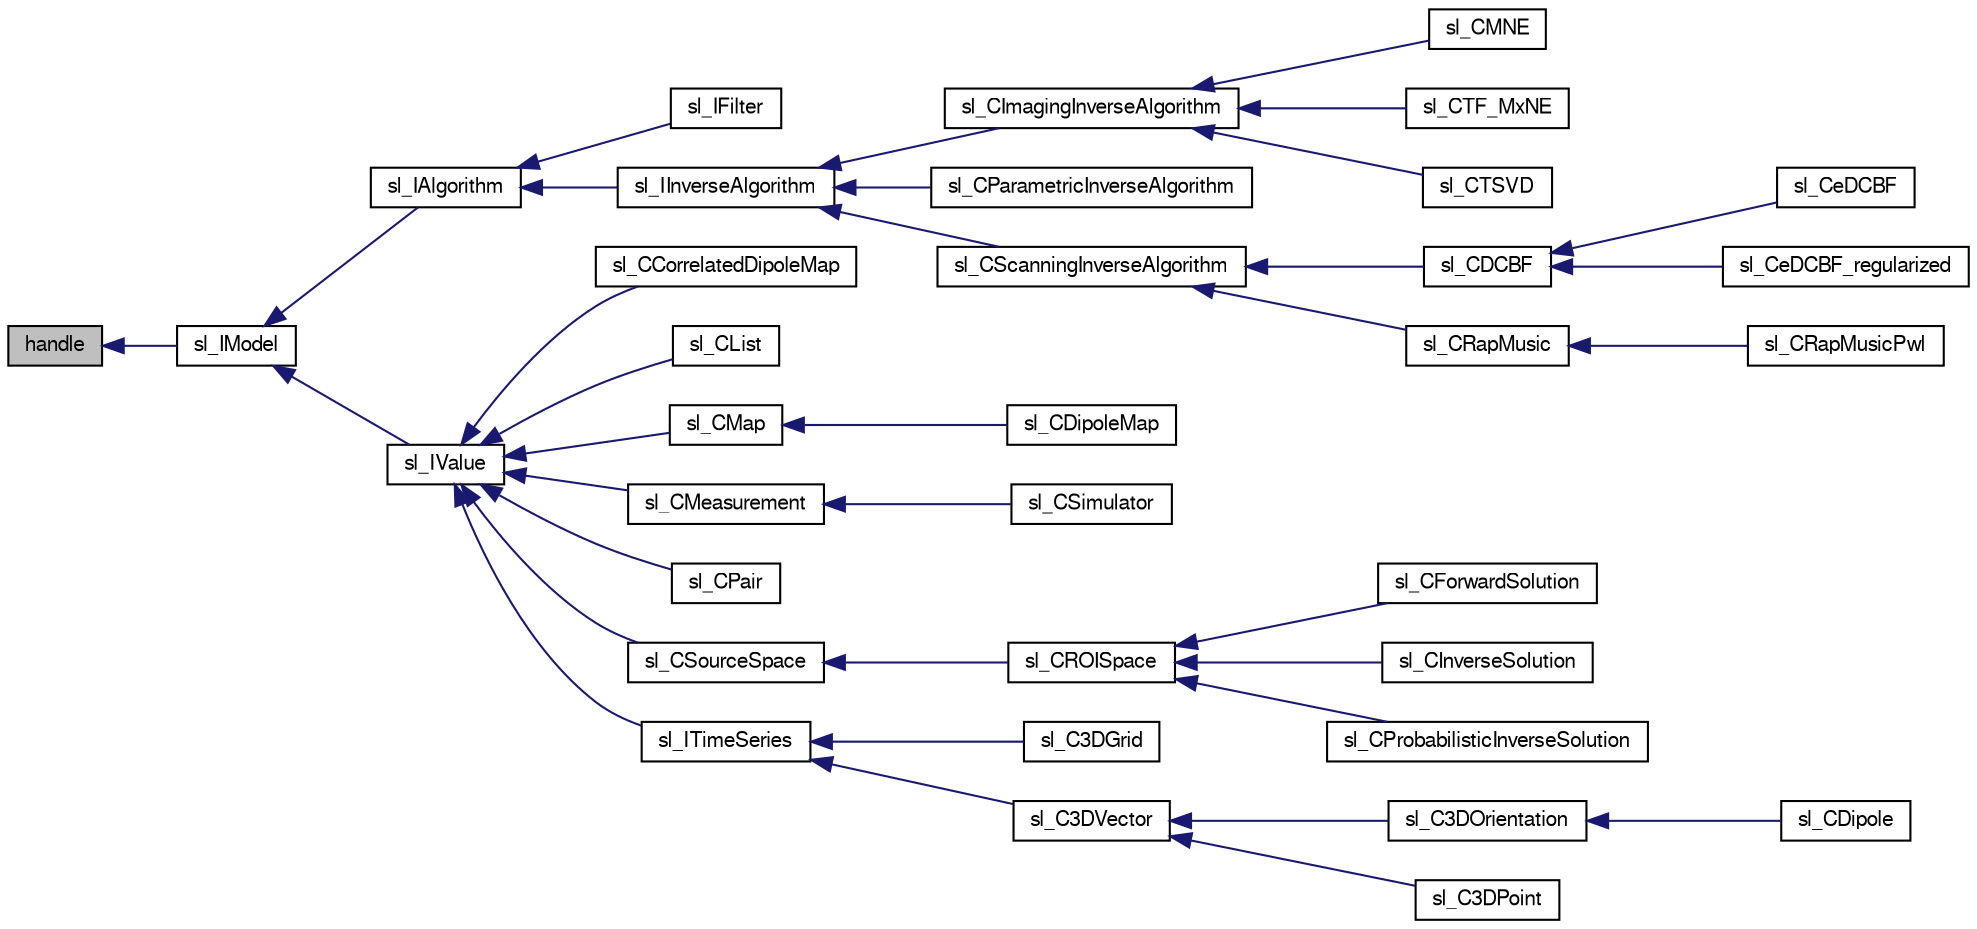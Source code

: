 digraph G
{
  edge [fontname="FreeSans",fontsize="10",labelfontname="FreeSans",labelfontsize="10"];
  node [fontname="FreeSans",fontsize="10",shape=record];
  rankdir="LR";
  Node1 [label="handle",height=0.2,width=0.4,color="black", fillcolor="grey75", style="filled" fontcolor="black"];
  Node1 -> Node2 [dir="back",color="midnightblue",fontsize="10",style="solid",fontname="FreeSans"];
  Node2 [label="sl_IModel",height=0.2,width=0.4,color="black", fillcolor="white", style="filled",URL="$classsl___i_model.html",tooltip="ToDo Summary of this class."];
  Node2 -> Node3 [dir="back",color="midnightblue",fontsize="10",style="solid",fontname="FreeSans"];
  Node3 [label="sl_IAlgorithm",height=0.2,width=0.4,color="black", fillcolor="white", style="filled",URL="$classsl___i_algorithm.html",tooltip="ToDo Summary of this class."];
  Node3 -> Node4 [dir="back",color="midnightblue",fontsize="10",style="solid",fontname="FreeSans"];
  Node4 [label="sl_IFilter",height=0.2,width=0.4,color="black", fillcolor="white", style="filled",URL="$classsl___i_filter.html",tooltip="ToDo Summary of this class."];
  Node3 -> Node5 [dir="back",color="midnightblue",fontsize="10",style="solid",fontname="FreeSans"];
  Node5 [label="sl_IInverseAlgorithm",height=0.2,width=0.4,color="black", fillcolor="white", style="filled",URL="$classsl___i_inverse_algorithm.html",tooltip="ToDo Summary of this class."];
  Node5 -> Node6 [dir="back",color="midnightblue",fontsize="10",style="solid",fontname="FreeSans"];
  Node6 [label="sl_CImagingInverseAlgorithm",height=0.2,width=0.4,color="black", fillcolor="white", style="filled",URL="$classsl___c_imaging_inverse_algorithm.html",tooltip="ToDo Summary of this class."];
  Node6 -> Node7 [dir="back",color="midnightblue",fontsize="10",style="solid",fontname="FreeSans"];
  Node7 [label="sl_CMNE",height=0.2,width=0.4,color="black", fillcolor="white", style="filled",URL="$classsl___c_m_n_e.html"];
  Node6 -> Node8 [dir="back",color="midnightblue",fontsize="10",style="solid",fontname="FreeSans"];
  Node8 [label="sl_CTF_MxNE",height=0.2,width=0.4,color="black", fillcolor="white", style="filled",URL="$classsl___c_t_f___mx_n_e.html",tooltip="The sl_CList class provides TF_MxNE algorithm."];
  Node6 -> Node9 [dir="back",color="midnightblue",fontsize="10",style="solid",fontname="FreeSans"];
  Node9 [label="sl_CTSVD",height=0.2,width=0.4,color="black", fillcolor="white", style="filled",URL="$classsl___c_t_s_v_d.html"];
  Node5 -> Node10 [dir="back",color="midnightblue",fontsize="10",style="solid",fontname="FreeSans"];
  Node10 [label="sl_CParametricInverseAlgorithm",height=0.2,width=0.4,color="black", fillcolor="white", style="filled",URL="$classsl___c_parametric_inverse_algorithm.html",tooltip="ToDo Summary of this class."];
  Node5 -> Node11 [dir="back",color="midnightblue",fontsize="10",style="solid",fontname="FreeSans"];
  Node11 [label="sl_CScanningInverseAlgorithm",height=0.2,width=0.4,color="black", fillcolor="white", style="filled",URL="$classsl___c_scanning_inverse_algorithm.html",tooltip="ToDo Summary of this class."];
  Node11 -> Node12 [dir="back",color="midnightblue",fontsize="10",style="solid",fontname="FreeSans"];
  Node12 [label="sl_CDCBF",height=0.2,width=0.4,color="black", fillcolor="white", style="filled",URL="$classsl___c_d_c_b_f.html",tooltip="This class holds the functions of the DCBF."];
  Node12 -> Node13 [dir="back",color="midnightblue",fontsize="10",style="solid",fontname="FreeSans"];
  Node13 [label="sl_CeDCBF",height=0.2,width=0.4,color="black", fillcolor="white", style="filled",URL="$classsl___ce_d_c_b_f.html",tooltip="This class holds the functions of the eDCBF."];
  Node12 -> Node14 [dir="back",color="midnightblue",fontsize="10",style="solid",fontname="FreeSans"];
  Node14 [label="sl_CeDCBF_regularized",height=0.2,width=0.4,color="black", fillcolor="white", style="filled",URL="$classsl___ce_d_c_b_f__regularized.html",tooltip="File used to show an example of class description."];
  Node11 -> Node15 [dir="back",color="midnightblue",fontsize="10",style="solid",fontname="FreeSans"];
  Node15 [label="sl_CRapMusic",height=0.2,width=0.4,color="black", fillcolor="white", style="filled",URL="$classsl___c_rap_music.html",tooltip="Summary of this class goes here."];
  Node15 -> Node16 [dir="back",color="midnightblue",fontsize="10",style="solid",fontname="FreeSans"];
  Node16 [label="sl_CRapMusicPwl",height=0.2,width=0.4,color="black", fillcolor="white", style="filled",URL="$classsl___c_rap_music_pwl.html",tooltip="Summary of this class goes here."];
  Node2 -> Node17 [dir="back",color="midnightblue",fontsize="10",style="solid",fontname="FreeSans"];
  Node17 [label="sl_IValue",height=0.2,width=0.4,color="black", fillcolor="white", style="filled",URL="$classsl___i_value.html",tooltip="ToDo Summary of this class."];
  Node17 -> Node18 [dir="back",color="midnightblue",fontsize="10",style="solid",fontname="FreeSans"];
  Node18 [label="sl_CCorrelatedDipoleMap",height=0.2,width=0.4,color="black", fillcolor="white", style="filled",URL="$classsl___c_correlated_dipole_map.html",tooltip="ToDo Summary of this class."];
  Node17 -> Node19 [dir="back",color="midnightblue",fontsize="10",style="solid",fontname="FreeSans"];
  Node19 [label="sl_CList",height=0.2,width=0.4,color="black", fillcolor="white", style="filled",URL="$classsl___c_list.html",tooltip="The sl_CList class provides lists."];
  Node17 -> Node20 [dir="back",color="midnightblue",fontsize="10",style="solid",fontname="FreeSans"];
  Node20 [label="sl_CMap",height=0.2,width=0.4,color="black", fillcolor="white", style="filled",URL="$classsl___c_map.html",tooltip="ToDo Summary of this class."];
  Node20 -> Node21 [dir="back",color="midnightblue",fontsize="10",style="solid",fontname="FreeSans"];
  Node21 [label="sl_CDipoleMap",height=0.2,width=0.4,color="black", fillcolor="white", style="filled",URL="$classsl___c_dipole_map.html",tooltip="ToDo Summary of this class."];
  Node17 -> Node22 [dir="back",color="midnightblue",fontsize="10",style="solid",fontname="FreeSans"];
  Node22 [label="sl_CMeasurement",height=0.2,width=0.4,color="black", fillcolor="white", style="filled",URL="$classsl___c_measurement.html",tooltip="Summary of this class goes here."];
  Node22 -> Node23 [dir="back",color="midnightblue",fontsize="10",style="solid",fontname="FreeSans"];
  Node23 [label="sl_CSimulator",height=0.2,width=0.4,color="black", fillcolor="white", style="filled",URL="$classsl___c_simulator.html",tooltip="ToDo Summary of this class."];
  Node17 -> Node24 [dir="back",color="midnightblue",fontsize="10",style="solid",fontname="FreeSans"];
  Node24 [label="sl_CPair",height=0.2,width=0.4,color="black", fillcolor="white", style="filled",URL="$classsl___c_pair.html",tooltip="Stores a pair of items."];
  Node17 -> Node25 [dir="back",color="midnightblue",fontsize="10",style="solid",fontname="FreeSans"];
  Node25 [label="sl_CSourceSpace",height=0.2,width=0.4,color="black", fillcolor="white", style="filled",URL="$classsl___c_source_space.html",tooltip="ToDo Summary of this class."];
  Node25 -> Node26 [dir="back",color="midnightblue",fontsize="10",style="solid",fontname="FreeSans"];
  Node26 [label="sl_CROISpace",height=0.2,width=0.4,color="black", fillcolor="white", style="filled",URL="$classsl___c_r_o_i_space.html",tooltip="Summary of this class goes here."];
  Node26 -> Node27 [dir="back",color="midnightblue",fontsize="10",style="solid",fontname="FreeSans"];
  Node27 [label="sl_CForwardSolution",height=0.2,width=0.4,color="black", fillcolor="white", style="filled",URL="$classsl___c_forward_solution.html",tooltip="ToDo Summary of this class."];
  Node26 -> Node28 [dir="back",color="midnightblue",fontsize="10",style="solid",fontname="FreeSans"];
  Node28 [label="sl_CInverseSolution",height=0.2,width=0.4,color="black", fillcolor="white", style="filled",URL="$classsl___c_inverse_solution.html",tooltip="Summary of this class goes here."];
  Node26 -> Node29 [dir="back",color="midnightblue",fontsize="10",style="solid",fontname="FreeSans"];
  Node29 [label="sl_CProbabilisticInverseSolution",height=0.2,width=0.4,color="black", fillcolor="white", style="filled",URL="$classsl___c_probabilistic_inverse_solution.html",tooltip="ToDo Summary of this class."];
  Node17 -> Node30 [dir="back",color="midnightblue",fontsize="10",style="solid",fontname="FreeSans"];
  Node30 [label="sl_ITimeSeries",height=0.2,width=0.4,color="black", fillcolor="white", style="filled",URL="$classsl___i_time_series.html",tooltip="ToDo Summary of this class."];
  Node30 -> Node31 [dir="back",color="midnightblue",fontsize="10",style="solid",fontname="FreeSans"];
  Node31 [label="sl_C3DGrid",height=0.2,width=0.4,color="black", fillcolor="white", style="filled",URL="$classsl___c3_d_grid.html",tooltip="ToDo Summary of this class."];
  Node30 -> Node32 [dir="back",color="midnightblue",fontsize="10",style="solid",fontname="FreeSans"];
  Node32 [label="sl_C3DVector",height=0.2,width=0.4,color="black", fillcolor="white", style="filled",URL="$classsl___c3_d_vector.html",tooltip="ToDo Summary of this class."];
  Node32 -> Node33 [dir="back",color="midnightblue",fontsize="10",style="solid",fontname="FreeSans"];
  Node33 [label="sl_C3DOrientation",height=0.2,width=0.4,color="black", fillcolor="white", style="filled",URL="$classsl___c3_d_orientation.html",tooltip="ToDo Summary of this class."];
  Node33 -> Node34 [dir="back",color="midnightblue",fontsize="10",style="solid",fontname="FreeSans"];
  Node34 [label="sl_CDipole",height=0.2,width=0.4,color="black", fillcolor="white", style="filled",URL="$classsl___c_dipole.html",tooltip="ToDo Summary of this class."];
  Node32 -> Node35 [dir="back",color="midnightblue",fontsize="10",style="solid",fontname="FreeSans"];
  Node35 [label="sl_C3DPoint",height=0.2,width=0.4,color="black", fillcolor="white", style="filled",URL="$classsl___c3_d_point.html",tooltip="Summary of this class goes here."];
}
